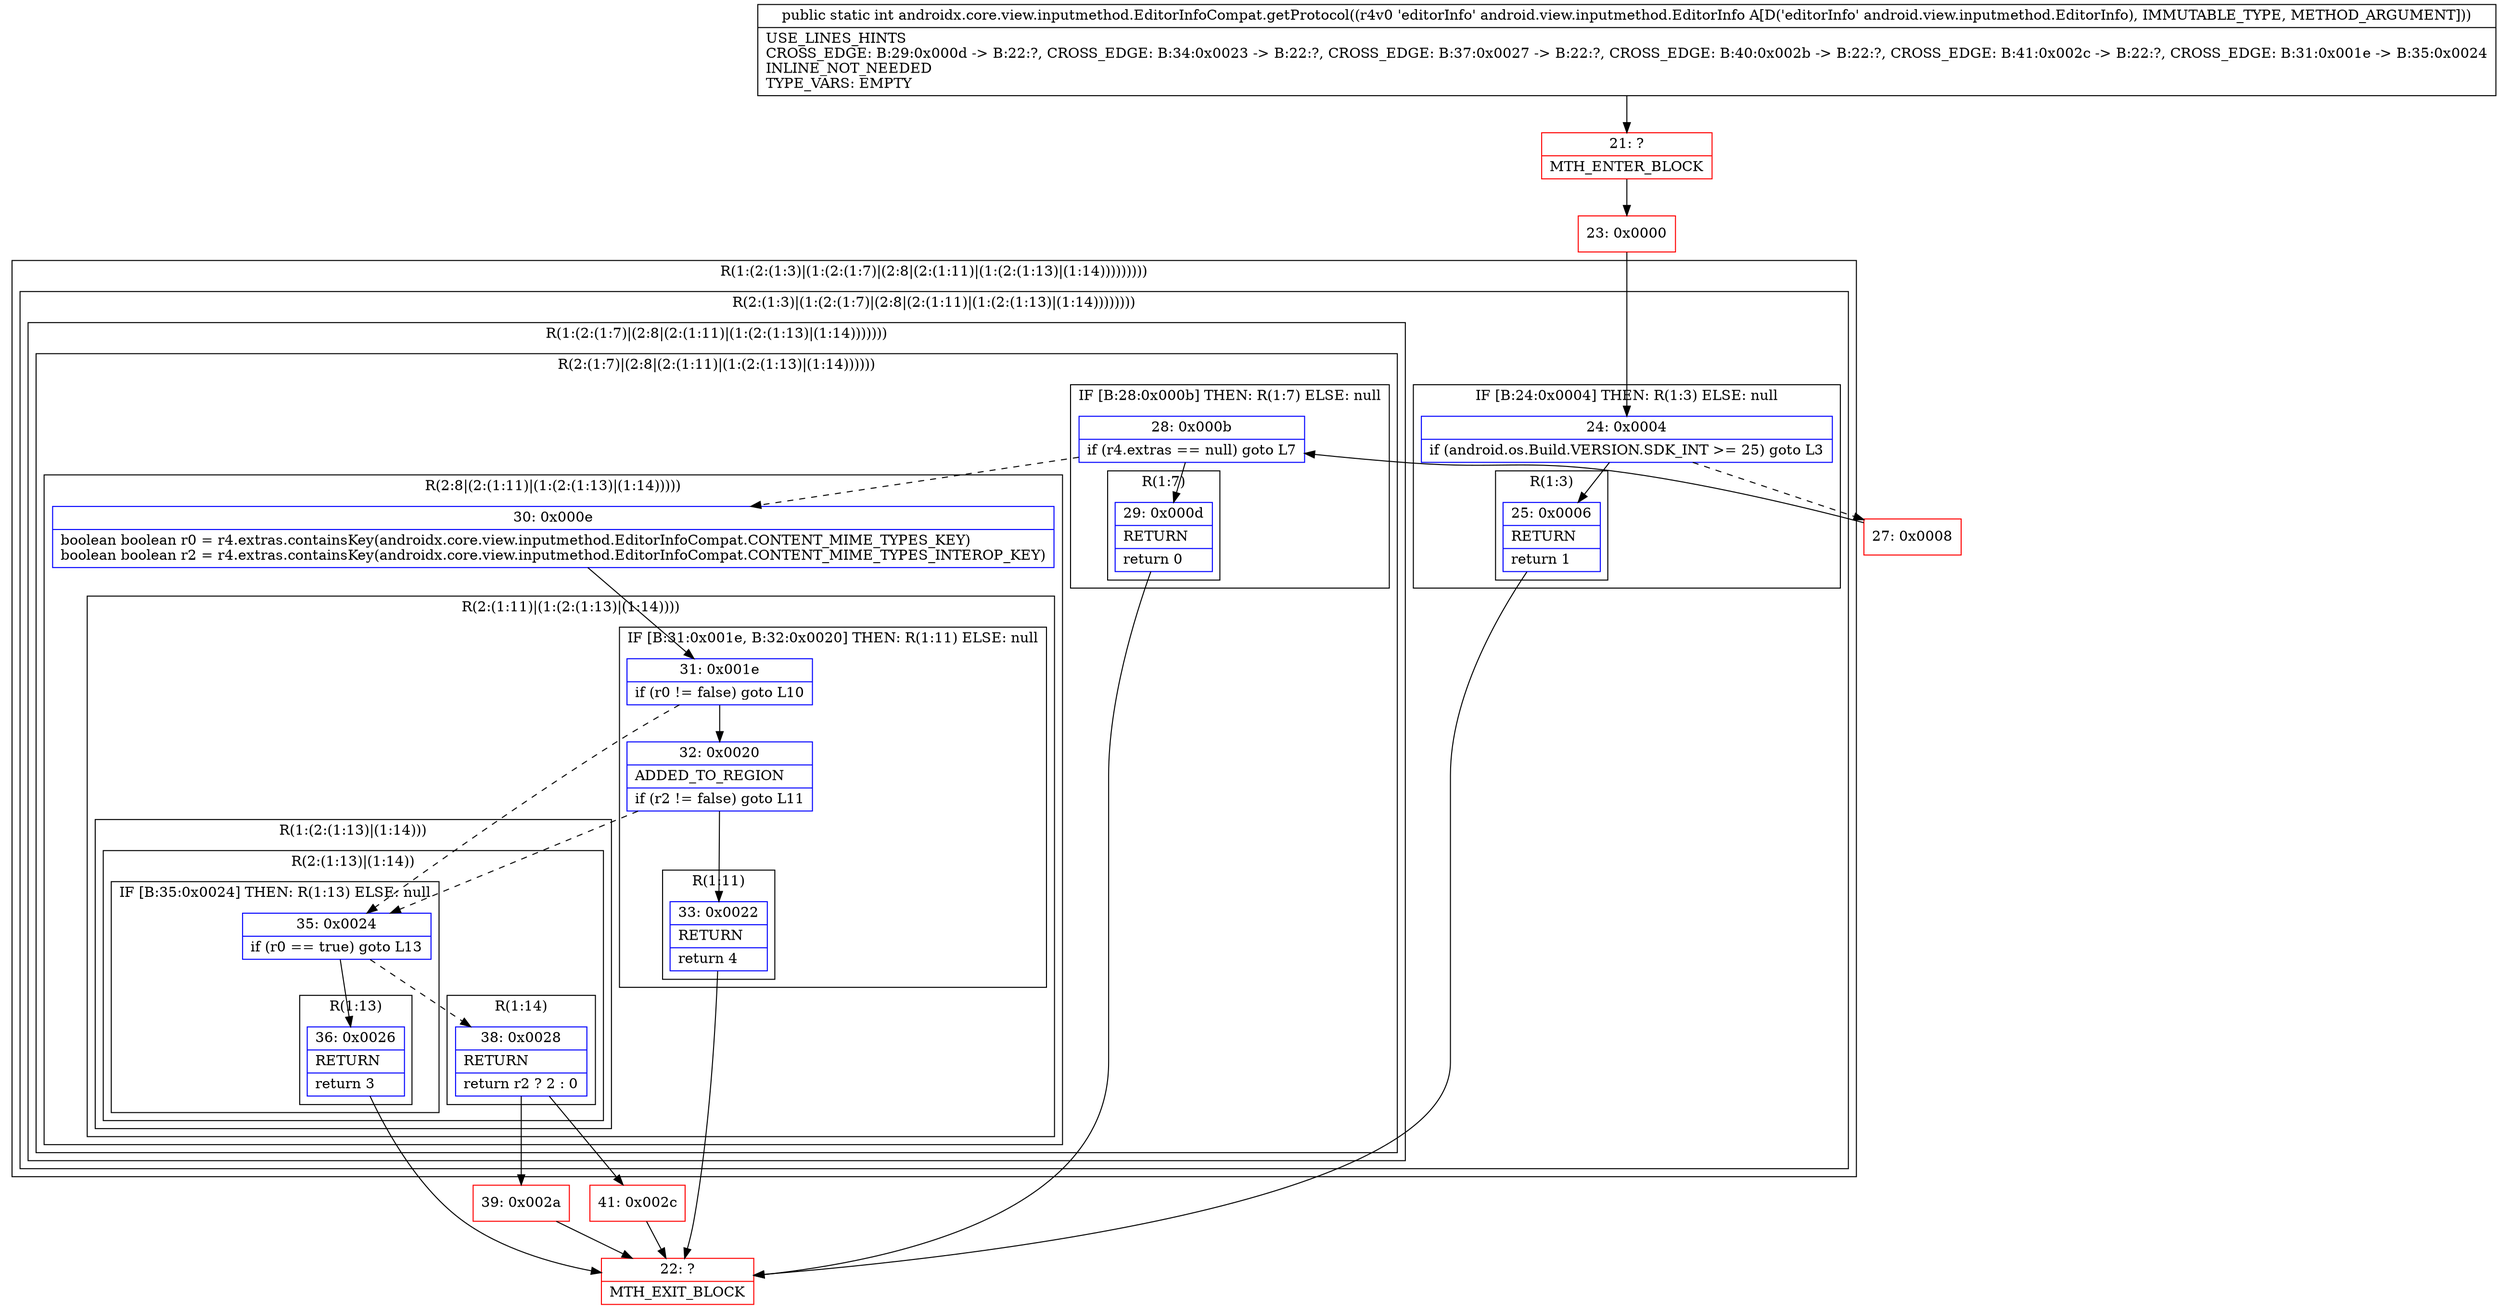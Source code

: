 digraph "CFG forandroidx.core.view.inputmethod.EditorInfoCompat.getProtocol(Landroid\/view\/inputmethod\/EditorInfo;)I" {
subgraph cluster_Region_1204433604 {
label = "R(1:(2:(1:3)|(1:(2:(1:7)|(2:8|(2:(1:11)|(1:(2:(1:13)|(1:14)))))))))";
node [shape=record,color=blue];
subgraph cluster_Region_2121155172 {
label = "R(2:(1:3)|(1:(2:(1:7)|(2:8|(2:(1:11)|(1:(2:(1:13)|(1:14))))))))";
node [shape=record,color=blue];
subgraph cluster_IfRegion_398318163 {
label = "IF [B:24:0x0004] THEN: R(1:3) ELSE: null";
node [shape=record,color=blue];
Node_24 [shape=record,label="{24\:\ 0x0004|if (android.os.Build.VERSION.SDK_INT \>= 25) goto L3\l}"];
subgraph cluster_Region_74298935 {
label = "R(1:3)";
node [shape=record,color=blue];
Node_25 [shape=record,label="{25\:\ 0x0006|RETURN\l|return 1\l}"];
}
}
subgraph cluster_Region_304609388 {
label = "R(1:(2:(1:7)|(2:8|(2:(1:11)|(1:(2:(1:13)|(1:14)))))))";
node [shape=record,color=blue];
subgraph cluster_Region_517399854 {
label = "R(2:(1:7)|(2:8|(2:(1:11)|(1:(2:(1:13)|(1:14))))))";
node [shape=record,color=blue];
subgraph cluster_IfRegion_1732303845 {
label = "IF [B:28:0x000b] THEN: R(1:7) ELSE: null";
node [shape=record,color=blue];
Node_28 [shape=record,label="{28\:\ 0x000b|if (r4.extras == null) goto L7\l}"];
subgraph cluster_Region_250938676 {
label = "R(1:7)";
node [shape=record,color=blue];
Node_29 [shape=record,label="{29\:\ 0x000d|RETURN\l|return 0\l}"];
}
}
subgraph cluster_Region_839495173 {
label = "R(2:8|(2:(1:11)|(1:(2:(1:13)|(1:14)))))";
node [shape=record,color=blue];
Node_30 [shape=record,label="{30\:\ 0x000e|boolean boolean r0 = r4.extras.containsKey(androidx.core.view.inputmethod.EditorInfoCompat.CONTENT_MIME_TYPES_KEY)\lboolean boolean r2 = r4.extras.containsKey(androidx.core.view.inputmethod.EditorInfoCompat.CONTENT_MIME_TYPES_INTEROP_KEY)\l}"];
subgraph cluster_Region_591165470 {
label = "R(2:(1:11)|(1:(2:(1:13)|(1:14))))";
node [shape=record,color=blue];
subgraph cluster_IfRegion_1512853157 {
label = "IF [B:31:0x001e, B:32:0x0020] THEN: R(1:11) ELSE: null";
node [shape=record,color=blue];
Node_31 [shape=record,label="{31\:\ 0x001e|if (r0 != false) goto L10\l}"];
Node_32 [shape=record,label="{32\:\ 0x0020|ADDED_TO_REGION\l|if (r2 != false) goto L11\l}"];
subgraph cluster_Region_183113410 {
label = "R(1:11)";
node [shape=record,color=blue];
Node_33 [shape=record,label="{33\:\ 0x0022|RETURN\l|return 4\l}"];
}
}
subgraph cluster_Region_1796504457 {
label = "R(1:(2:(1:13)|(1:14)))";
node [shape=record,color=blue];
subgraph cluster_Region_1299058554 {
label = "R(2:(1:13)|(1:14))";
node [shape=record,color=blue];
subgraph cluster_IfRegion_1915928182 {
label = "IF [B:35:0x0024] THEN: R(1:13) ELSE: null";
node [shape=record,color=blue];
Node_35 [shape=record,label="{35\:\ 0x0024|if (r0 == true) goto L13\l}"];
subgraph cluster_Region_223502913 {
label = "R(1:13)";
node [shape=record,color=blue];
Node_36 [shape=record,label="{36\:\ 0x0026|RETURN\l|return 3\l}"];
}
}
subgraph cluster_Region_349867586 {
label = "R(1:14)";
node [shape=record,color=blue];
Node_38 [shape=record,label="{38\:\ 0x0028|RETURN\l|return r2 ? 2 : 0\l}"];
}
}
}
}
}
}
}
}
}
Node_21 [shape=record,color=red,label="{21\:\ ?|MTH_ENTER_BLOCK\l}"];
Node_23 [shape=record,color=red,label="{23\:\ 0x0000}"];
Node_22 [shape=record,color=red,label="{22\:\ ?|MTH_EXIT_BLOCK\l}"];
Node_27 [shape=record,color=red,label="{27\:\ 0x0008}"];
Node_39 [shape=record,color=red,label="{39\:\ 0x002a}"];
Node_41 [shape=record,color=red,label="{41\:\ 0x002c}"];
MethodNode[shape=record,label="{public static int androidx.core.view.inputmethod.EditorInfoCompat.getProtocol((r4v0 'editorInfo' android.view.inputmethod.EditorInfo A[D('editorInfo' android.view.inputmethod.EditorInfo), IMMUTABLE_TYPE, METHOD_ARGUMENT]))  | USE_LINES_HINTS\lCROSS_EDGE: B:29:0x000d \-\> B:22:?, CROSS_EDGE: B:34:0x0023 \-\> B:22:?, CROSS_EDGE: B:37:0x0027 \-\> B:22:?, CROSS_EDGE: B:40:0x002b \-\> B:22:?, CROSS_EDGE: B:41:0x002c \-\> B:22:?, CROSS_EDGE: B:31:0x001e \-\> B:35:0x0024\lINLINE_NOT_NEEDED\lTYPE_VARS: EMPTY\l}"];
MethodNode -> Node_21;Node_24 -> Node_25;
Node_24 -> Node_27[style=dashed];
Node_25 -> Node_22;
Node_28 -> Node_29;
Node_28 -> Node_30[style=dashed];
Node_29 -> Node_22;
Node_30 -> Node_31;
Node_31 -> Node_32;
Node_31 -> Node_35[style=dashed];
Node_32 -> Node_33;
Node_32 -> Node_35[style=dashed];
Node_33 -> Node_22;
Node_35 -> Node_36;
Node_35 -> Node_38[style=dashed];
Node_36 -> Node_22;
Node_38 -> Node_39;
Node_38 -> Node_41;
Node_21 -> Node_23;
Node_23 -> Node_24;
Node_27 -> Node_28;
Node_39 -> Node_22;
Node_41 -> Node_22;
}

